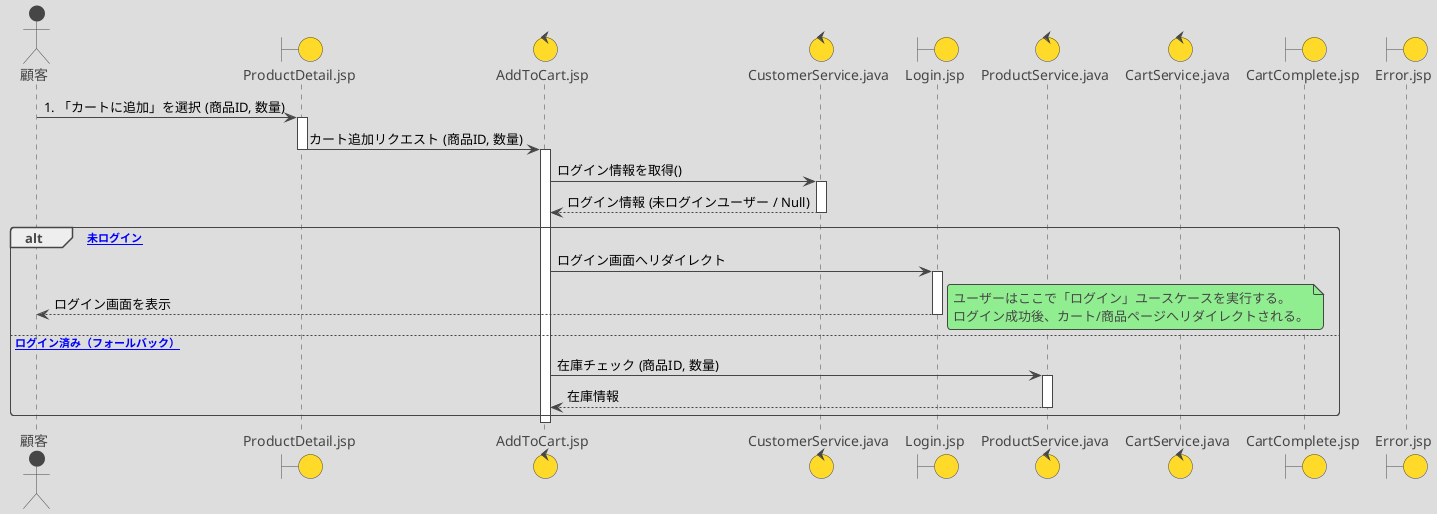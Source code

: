 @startuml AddToCartSequenceDiagram_LoggedOut
!theme toy

' ====================================================================
' Participant Definitions (Using .jsp and .java notation)
' ====================================================================
actor User as "顧客"
boundary ProductDetailJSP as "ProductDetail.jsp"
control AddToCartJSP as "AddToCart.jsp"
control CustomerServiceJava as "CustomerService.java"
boundary LoginJSP as "Login.jsp"
control ProductServiceJava as "ProductService.java"
control CartServiceJava as "CartService.java"
boundary CartCompleteJSP as "CartComplete.jsp"
boundary ErrorJSP as "Error.jsp"

' ====================================================================
' Basic Flow: User is logged out (基本フロー: ログアウト状態)
' ====================================================================

' 1. 顧客は、商品詳細画面で数量を指定し、「カートに追加」を選択する
User -> ProductDetailJSP : 1. 「カートに追加」を選択 (商品ID, 数量)
activate ProductDetailJSP

ProductDetailJSP -> AddToCartJSP : カート追加リクエスト (商品ID, 数量)
deactivate ProductDetailJSP
activate AddToCartJSP

' --- ログインチェック ---
' 2. システムは顧客がログインしているかを確認する。
AddToCartJSP -> CustomerServiceJava : ログイン情報を取得()
activate CustomerServiceJava
CustomerServiceJava --> AddToCartJSP : ログイン情報 (未ログインユーザー / Null)
deactivate CustomerServiceJava

alt [未ログイン]
    ' 代替フロー 2-1: 顧客がログインしていない場合、システムはそれを確認する。
    ' 代替フロー 2-2: システムはログイン画面へリダイレクトする。
    AddToCartJSP -> LoginJSP : ログイン画面へリダイレクト
    activate LoginJSP
    
    LoginJSP --> User : ログイン画面を表示
    
    Note right : ユーザーはここで「ログイン」ユースケースを実行する。\nログイン成功後、カート/商品ページへリダイレクトされる。
    
    deactivate LoginJSP
    
else [ログイン済み（フォールバック）]
    ' このパスは、本来の基本フロー（ログイン済み）を表すが、事前条件が「ログアウト」のため通常は発生しない。
    
    ' 2. 在庫チェック
    AddToCartJSP -> ProductServiceJava : 在庫チェック (商品ID, 数量)
    activate ProductServiceJava
    ProductServiceJava --> AddToCartJSP : 在庫情報
    deactivate ProductServiceJava
    
    ' ... カート追加の残りのロジックが続く ...
    
end ' ログインチェック alt を閉じる

deactivate AddToCartJSP

@enduml

